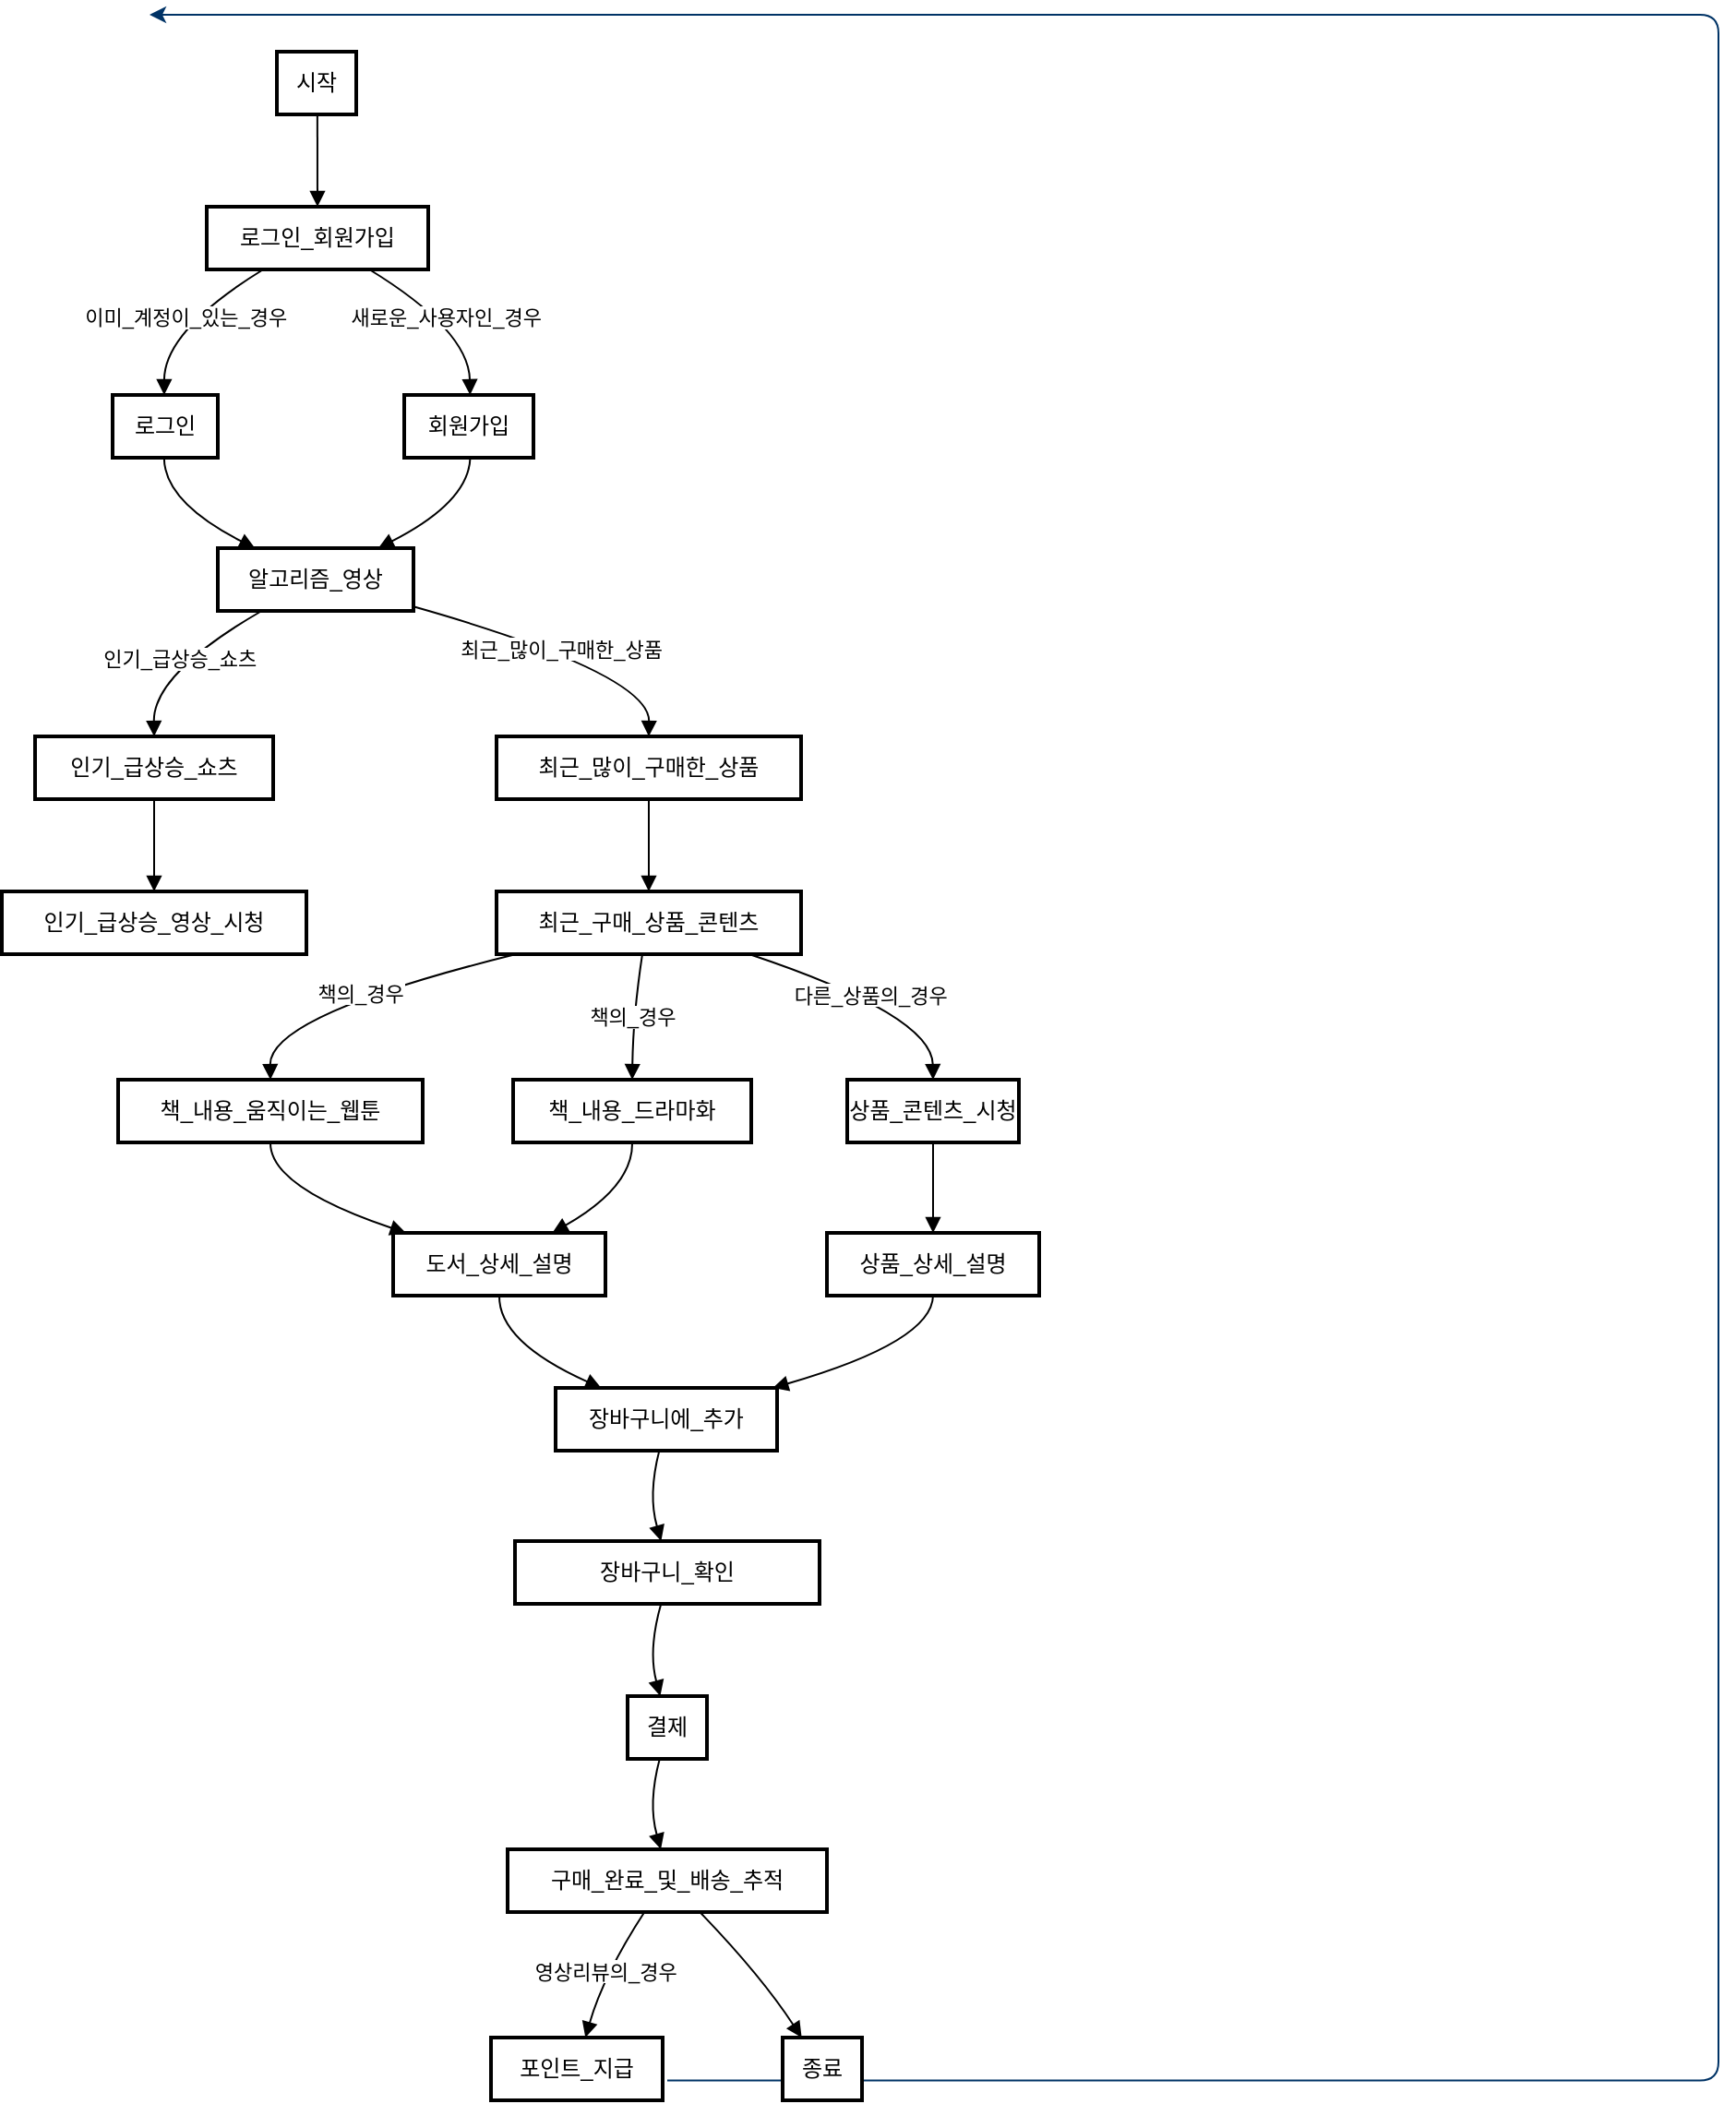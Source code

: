 <mxfile version="24.6.4" type="github">
  <diagram id="6a731a19-8d31-9384-78a2-239565b7b9f0" name="Page-1">
    <mxGraphModel dx="1004" dy="646" grid="1" gridSize="10" guides="1" tooltips="1" connect="1" arrows="1" fold="1" page="1" pageScale="1" pageWidth="1169" pageHeight="827" background="none" math="0" shadow="0">
      <root>
        <mxCell id="0" />
        <mxCell id="1" parent="0" />
        <mxCell id="45" value="" style="edgeStyle=elbowEdgeStyle;elbow=horizontal;exitX=1;exitY=0.5;exitPerimeter=0;entryX=0.905;entryY=0.5;entryPerimeter=0;fontStyle=1;strokeColor=#003366;strokeWidth=1;html=1;" parent="1" target="34" edge="1">
          <mxGeometry width="100" height="100" as="geometry">
            <mxPoint x="380.5" y="1119.25" as="sourcePoint" />
            <mxPoint x="100" as="targetPoint" />
            <Array as="points">
              <mxPoint x="950" y="1320" />
            </Array>
          </mxGeometry>
        </mxCell>
        <mxCell id="U8EF0f1NBM-hAYtEsByM-294" value="시작" style="whiteSpace=wrap;strokeWidth=2;" vertex="1" parent="1">
          <mxGeometry x="169" y="20" width="43" height="34" as="geometry" />
        </mxCell>
        <mxCell id="U8EF0f1NBM-hAYtEsByM-295" value="로그인_회원가입" style="whiteSpace=wrap;strokeWidth=2;" vertex="1" parent="1">
          <mxGeometry x="131" y="104" width="120" height="34" as="geometry" />
        </mxCell>
        <mxCell id="U8EF0f1NBM-hAYtEsByM-296" value="로그인" style="whiteSpace=wrap;strokeWidth=2;" vertex="1" parent="1">
          <mxGeometry x="80" y="206" width="57" height="34" as="geometry" />
        </mxCell>
        <mxCell id="U8EF0f1NBM-hAYtEsByM-297" value="회원가입" style="whiteSpace=wrap;strokeWidth=2;" vertex="1" parent="1">
          <mxGeometry x="238" y="206" width="70" height="34" as="geometry" />
        </mxCell>
        <mxCell id="U8EF0f1NBM-hAYtEsByM-298" value="알고리즘_영상" style="whiteSpace=wrap;strokeWidth=2;" vertex="1" parent="1">
          <mxGeometry x="137" y="289" width="106" height="34" as="geometry" />
        </mxCell>
        <mxCell id="U8EF0f1NBM-hAYtEsByM-299" value="인기_급상승_쇼츠" style="whiteSpace=wrap;strokeWidth=2;" vertex="1" parent="1">
          <mxGeometry x="38" y="391" width="129" height="34" as="geometry" />
        </mxCell>
        <mxCell id="U8EF0f1NBM-hAYtEsByM-300" value="최근_많이_구매한_상품" style="whiteSpace=wrap;strokeWidth=2;" vertex="1" parent="1">
          <mxGeometry x="288" y="391" width="165" height="34" as="geometry" />
        </mxCell>
        <mxCell id="U8EF0f1NBM-hAYtEsByM-301" value="인기_급상승_영상_시청" style="whiteSpace=wrap;strokeWidth=2;" vertex="1" parent="1">
          <mxGeometry x="20" y="475" width="165" height="34" as="geometry" />
        </mxCell>
        <mxCell id="U8EF0f1NBM-hAYtEsByM-302" value="최근_구매_상품_콘텐츠" style="whiteSpace=wrap;strokeWidth=2;" vertex="1" parent="1">
          <mxGeometry x="288" y="475" width="165" height="34" as="geometry" />
        </mxCell>
        <mxCell id="U8EF0f1NBM-hAYtEsByM-303" value="책_내용_움직이는_웹툰" style="whiteSpace=wrap;strokeWidth=2;" vertex="1" parent="1">
          <mxGeometry x="83" y="577" width="165" height="34" as="geometry" />
        </mxCell>
        <mxCell id="U8EF0f1NBM-hAYtEsByM-304" value="책_내용_드라마화" style="whiteSpace=wrap;strokeWidth=2;" vertex="1" parent="1">
          <mxGeometry x="297" y="577" width="129" height="34" as="geometry" />
        </mxCell>
        <mxCell id="U8EF0f1NBM-hAYtEsByM-305" value="도서_상세_설명" style="whiteSpace=wrap;strokeWidth=2;" vertex="1" parent="1">
          <mxGeometry x="232" y="660" width="115" height="34" as="geometry" />
        </mxCell>
        <mxCell id="U8EF0f1NBM-hAYtEsByM-306" value="장바구니에_추가" style="whiteSpace=wrap;strokeWidth=2;" vertex="1" parent="1">
          <mxGeometry x="320" y="744" width="120" height="34" as="geometry" />
        </mxCell>
        <mxCell id="U8EF0f1NBM-hAYtEsByM-307" value="장바구니_확인" style="whiteSpace=wrap;strokeWidth=2;" vertex="1" parent="1">
          <mxGeometry x="298" y="827" width="165" height="34" as="geometry" />
        </mxCell>
        <mxCell id="U8EF0f1NBM-hAYtEsByM-308" value="결제" style="whiteSpace=wrap;strokeWidth=2;" vertex="1" parent="1">
          <mxGeometry x="359" y="911" width="43" height="34" as="geometry" />
        </mxCell>
        <mxCell id="U8EF0f1NBM-hAYtEsByM-309" value="구매_완료_및_배송_추적" style="whiteSpace=wrap;strokeWidth=2;" vertex="1" parent="1">
          <mxGeometry x="294" y="994" width="173" height="34" as="geometry" />
        </mxCell>
        <mxCell id="U8EF0f1NBM-hAYtEsByM-310" value="포인트_지급" style="whiteSpace=wrap;strokeWidth=2;" vertex="1" parent="1">
          <mxGeometry x="285" y="1096" width="93" height="34" as="geometry" />
        </mxCell>
        <mxCell id="U8EF0f1NBM-hAYtEsByM-311" value="종료" style="whiteSpace=wrap;strokeWidth=2;" vertex="1" parent="1">
          <mxGeometry x="443" y="1096" width="43" height="34" as="geometry" />
        </mxCell>
        <mxCell id="U8EF0f1NBM-hAYtEsByM-312" value="상품_콘텐츠_시청" style="whiteSpace=wrap;strokeWidth=2;" vertex="1" parent="1">
          <mxGeometry x="478" y="577" width="93" height="34" as="geometry" />
        </mxCell>
        <mxCell id="U8EF0f1NBM-hAYtEsByM-313" value="상품_상세_설명" style="whiteSpace=wrap;strokeWidth=2;" vertex="1" parent="1">
          <mxGeometry x="467" y="660" width="115" height="34" as="geometry" />
        </mxCell>
        <mxCell id="U8EF0f1NBM-hAYtEsByM-314" value="" style="curved=1;startArrow=none;endArrow=block;exitX=0.51;exitY=0.99;entryX=0.5;entryY=-0.01;rounded=0;" edge="1" parent="1" source="U8EF0f1NBM-hAYtEsByM-294" target="U8EF0f1NBM-hAYtEsByM-295">
          <mxGeometry relative="1" as="geometry">
            <Array as="points" />
          </mxGeometry>
        </mxCell>
        <mxCell id="U8EF0f1NBM-hAYtEsByM-315" value="이미_계정이_있는_경우" style="curved=1;startArrow=none;endArrow=block;exitX=0.27;exitY=0.97;entryX=0.49;entryY=-0.01;rounded=0;" edge="1" parent="1" source="U8EF0f1NBM-hAYtEsByM-295" target="U8EF0f1NBM-hAYtEsByM-296">
          <mxGeometry relative="1" as="geometry">
            <Array as="points">
              <mxPoint x="108" y="171" />
            </Array>
          </mxGeometry>
        </mxCell>
        <mxCell id="U8EF0f1NBM-hAYtEsByM-316" value="새로운_사용자인_경우" style="curved=1;startArrow=none;endArrow=block;exitX=0.72;exitY=0.97;entryX=0.51;entryY=-0.01;rounded=0;" edge="1" parent="1" source="U8EF0f1NBM-hAYtEsByM-295" target="U8EF0f1NBM-hAYtEsByM-297">
          <mxGeometry relative="1" as="geometry">
            <Array as="points">
              <mxPoint x="273" y="171" />
            </Array>
          </mxGeometry>
        </mxCell>
        <mxCell id="U8EF0f1NBM-hAYtEsByM-317" value="" style="curved=1;startArrow=none;endArrow=block;exitX=0.49;exitY=0.97;entryX=0.19;entryY=0;rounded=0;" edge="1" parent="1" source="U8EF0f1NBM-hAYtEsByM-296" target="U8EF0f1NBM-hAYtEsByM-298">
          <mxGeometry relative="1" as="geometry">
            <Array as="points">
              <mxPoint x="108" y="264" />
            </Array>
          </mxGeometry>
        </mxCell>
        <mxCell id="U8EF0f1NBM-hAYtEsByM-318" value="" style="curved=1;startArrow=none;endArrow=block;exitX=0.51;exitY=0.97;entryX=0.82;entryY=0;rounded=0;" edge="1" parent="1" source="U8EF0f1NBM-hAYtEsByM-297" target="U8EF0f1NBM-hAYtEsByM-298">
          <mxGeometry relative="1" as="geometry">
            <Array as="points">
              <mxPoint x="273" y="264" />
            </Array>
          </mxGeometry>
        </mxCell>
        <mxCell id="U8EF0f1NBM-hAYtEsByM-319" value="인기_급상승_쇼츠" style="curved=1;startArrow=none;endArrow=block;exitX=0.23;exitY=0.99;entryX=0.5;entryY=0;rounded=0;" edge="1" parent="1" source="U8EF0f1NBM-hAYtEsByM-298" target="U8EF0f1NBM-hAYtEsByM-299">
          <mxGeometry relative="1" as="geometry">
            <Array as="points">
              <mxPoint x="102" y="357" />
            </Array>
          </mxGeometry>
        </mxCell>
        <mxCell id="U8EF0f1NBM-hAYtEsByM-320" value="최근_많이_구매한_상품" style="curved=1;startArrow=none;endArrow=block;exitX=1.01;exitY=0.94;entryX=0.5;entryY=0;rounded=0;" edge="1" parent="1" source="U8EF0f1NBM-hAYtEsByM-298" target="U8EF0f1NBM-hAYtEsByM-300">
          <mxGeometry relative="1" as="geometry">
            <Array as="points">
              <mxPoint x="371" y="357" />
            </Array>
          </mxGeometry>
        </mxCell>
        <mxCell id="U8EF0f1NBM-hAYtEsByM-321" value="" style="curved=1;startArrow=none;endArrow=block;exitX=0.5;exitY=0.99;entryX=0.5;entryY=-0.01;rounded=0;" edge="1" parent="1" source="U8EF0f1NBM-hAYtEsByM-299" target="U8EF0f1NBM-hAYtEsByM-301">
          <mxGeometry relative="1" as="geometry">
            <Array as="points" />
          </mxGeometry>
        </mxCell>
        <mxCell id="U8EF0f1NBM-hAYtEsByM-322" value="" style="curved=1;startArrow=none;endArrow=block;exitX=0.5;exitY=0.99;entryX=0.5;entryY=-0.01;rounded=0;" edge="1" parent="1" source="U8EF0f1NBM-hAYtEsByM-300" target="U8EF0f1NBM-hAYtEsByM-302">
          <mxGeometry relative="1" as="geometry">
            <Array as="points" />
          </mxGeometry>
        </mxCell>
        <mxCell id="U8EF0f1NBM-hAYtEsByM-323" value="책의_경우" style="curved=1;startArrow=none;endArrow=block;exitX=0.09;exitY=0.97;entryX=0.5;entryY=-0.01;rounded=0;" edge="1" parent="1" source="U8EF0f1NBM-hAYtEsByM-302" target="U8EF0f1NBM-hAYtEsByM-303">
          <mxGeometry relative="1" as="geometry">
            <Array as="points">
              <mxPoint x="165" y="542" />
            </Array>
          </mxGeometry>
        </mxCell>
        <mxCell id="U8EF0f1NBM-hAYtEsByM-324" value="책의_경우" style="curved=1;startArrow=none;endArrow=block;exitX=0.48;exitY=0.97;entryX=0.5;entryY=-0.01;rounded=0;" edge="1" parent="1" source="U8EF0f1NBM-hAYtEsByM-302" target="U8EF0f1NBM-hAYtEsByM-304">
          <mxGeometry relative="1" as="geometry">
            <Array as="points">
              <mxPoint x="362" y="542" />
            </Array>
          </mxGeometry>
        </mxCell>
        <mxCell id="U8EF0f1NBM-hAYtEsByM-325" value="" style="curved=1;startArrow=none;endArrow=block;exitX=0.5;exitY=0.97;entryX=0.06;entryY=0;rounded=0;" edge="1" parent="1" source="U8EF0f1NBM-hAYtEsByM-303" target="U8EF0f1NBM-hAYtEsByM-305">
          <mxGeometry relative="1" as="geometry">
            <Array as="points">
              <mxPoint x="165" y="635" />
            </Array>
          </mxGeometry>
        </mxCell>
        <mxCell id="U8EF0f1NBM-hAYtEsByM-326" value="" style="curved=1;startArrow=none;endArrow=block;exitX=0.5;exitY=0.97;entryX=0.75;entryY=0;rounded=0;" edge="1" parent="1" source="U8EF0f1NBM-hAYtEsByM-304" target="U8EF0f1NBM-hAYtEsByM-305">
          <mxGeometry relative="1" as="geometry">
            <Array as="points">
              <mxPoint x="362" y="635" />
            </Array>
          </mxGeometry>
        </mxCell>
        <mxCell id="U8EF0f1NBM-hAYtEsByM-327" value="" style="curved=1;startArrow=none;endArrow=block;exitX=0.5;exitY=0.99;entryX=0.2;entryY=-0.01;rounded=0;" edge="1" parent="1" source="U8EF0f1NBM-hAYtEsByM-305" target="U8EF0f1NBM-hAYtEsByM-306">
          <mxGeometry relative="1" as="geometry">
            <Array as="points">
              <mxPoint x="289" y="719" />
            </Array>
          </mxGeometry>
        </mxCell>
        <mxCell id="U8EF0f1NBM-hAYtEsByM-328" value="" style="curved=1;startArrow=none;endArrow=block;exitX=0.47;exitY=0.97;entryX=0.48;entryY=0;rounded=0;" edge="1" parent="1" source="U8EF0f1NBM-hAYtEsByM-306" target="U8EF0f1NBM-hAYtEsByM-307">
          <mxGeometry relative="1" as="geometry">
            <Array as="points">
              <mxPoint x="370" y="802" />
            </Array>
          </mxGeometry>
        </mxCell>
        <mxCell id="U8EF0f1NBM-hAYtEsByM-329" value="" style="curved=1;startArrow=none;endArrow=block;exitX=0.48;exitY=0.99;entryX=0.41;entryY=-0.01;rounded=0;" edge="1" parent="1" source="U8EF0f1NBM-hAYtEsByM-307" target="U8EF0f1NBM-hAYtEsByM-308">
          <mxGeometry relative="1" as="geometry">
            <Array as="points">
              <mxPoint x="370" y="886" />
            </Array>
          </mxGeometry>
        </mxCell>
        <mxCell id="U8EF0f1NBM-hAYtEsByM-330" value="" style="curved=1;startArrow=none;endArrow=block;exitX=0.41;exitY=0.97;entryX=0.48;entryY=0;rounded=0;" edge="1" parent="1" source="U8EF0f1NBM-hAYtEsByM-308" target="U8EF0f1NBM-hAYtEsByM-309">
          <mxGeometry relative="1" as="geometry">
            <Array as="points">
              <mxPoint x="370" y="969" />
            </Array>
          </mxGeometry>
        </mxCell>
        <mxCell id="U8EF0f1NBM-hAYtEsByM-332" value="" style="curved=1;startArrow=none;endArrow=block;exitX=0.6;exitY=0.99;entryX=0.24;entryY=0;rounded=0;" edge="1" parent="1" source="U8EF0f1NBM-hAYtEsByM-309" target="U8EF0f1NBM-hAYtEsByM-311">
          <mxGeometry relative="1" as="geometry">
            <Array as="points">
              <mxPoint x="431" y="1062" />
            </Array>
          </mxGeometry>
        </mxCell>
        <mxCell id="U8EF0f1NBM-hAYtEsByM-333" value="다른_상품의_경우" style="curved=1;startArrow=none;endArrow=block;exitX=0.81;exitY=0.97;entryX=0.5;entryY=-0.01;rounded=0;" edge="1" parent="1" source="U8EF0f1NBM-hAYtEsByM-302" target="U8EF0f1NBM-hAYtEsByM-312">
          <mxGeometry relative="1" as="geometry">
            <Array as="points">
              <mxPoint x="524" y="542" />
            </Array>
          </mxGeometry>
        </mxCell>
        <mxCell id="U8EF0f1NBM-hAYtEsByM-334" value="" style="curved=1;startArrow=none;endArrow=block;exitX=0.5;exitY=0.97;entryX=0.5;entryY=0;rounded=0;" edge="1" parent="1" source="U8EF0f1NBM-hAYtEsByM-312" target="U8EF0f1NBM-hAYtEsByM-313">
          <mxGeometry relative="1" as="geometry">
            <Array as="points" />
          </mxGeometry>
        </mxCell>
        <mxCell id="U8EF0f1NBM-hAYtEsByM-335" value="" style="curved=1;startArrow=none;endArrow=block;exitX=0.5;exitY=0.99;entryX=0.99;entryY=-0.01;rounded=0;" edge="1" parent="1" source="U8EF0f1NBM-hAYtEsByM-313" target="U8EF0f1NBM-hAYtEsByM-306">
          <mxGeometry relative="1" as="geometry">
            <Array as="points">
              <mxPoint x="524" y="719" />
            </Array>
          </mxGeometry>
        </mxCell>
        <mxCell id="U8EF0f1NBM-hAYtEsByM-339" value="영상리뷰의_경우" style="curved=1;startArrow=none;endArrow=block;exitX=0.43;exitY=0.99;entryX=0.55;entryY=0;rounded=0;" edge="1" parent="1" source="U8EF0f1NBM-hAYtEsByM-309" target="U8EF0f1NBM-hAYtEsByM-310">
          <mxGeometry x="0.005" relative="1" as="geometry">
            <Array as="points">
              <mxPoint x="346" y="1062" />
            </Array>
            <mxPoint as="offset" />
          </mxGeometry>
        </mxCell>
      </root>
    </mxGraphModel>
  </diagram>
</mxfile>
